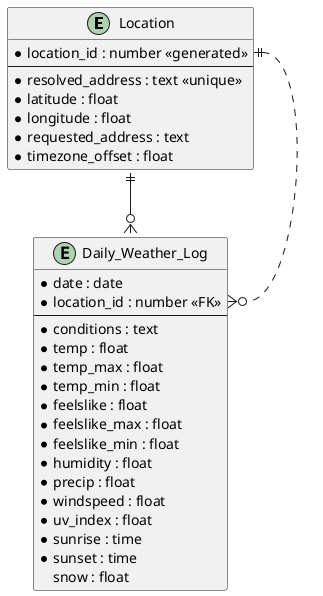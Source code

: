 @startuml
entity Location {
  * location_id : number <<generated>>
  --
  * resolved_address : text <<unique>>
  * latitude : float
  * longitude : float
  * requested_address : text
  * timezone_offset : float
}

entity Daily_Weather_Log {
  * date : date
  * location_id : number <<FK>>
  --
  * conditions : text
  * temp : float
  * temp_max : float
  * temp_min : float
  * feelslike : float
  * feelslike_max : float
  * feelslike_min : float
  * humidity : float
  * precip : float
  * windspeed : float
  * uv_index : float
  * sunrise : time
  * sunset : time
  snow : float
}

Location ||--o{ Daily_Weather_Log

Location::location_id ||.down.o{ Daily_Weather_Log::location_id

@enduml

